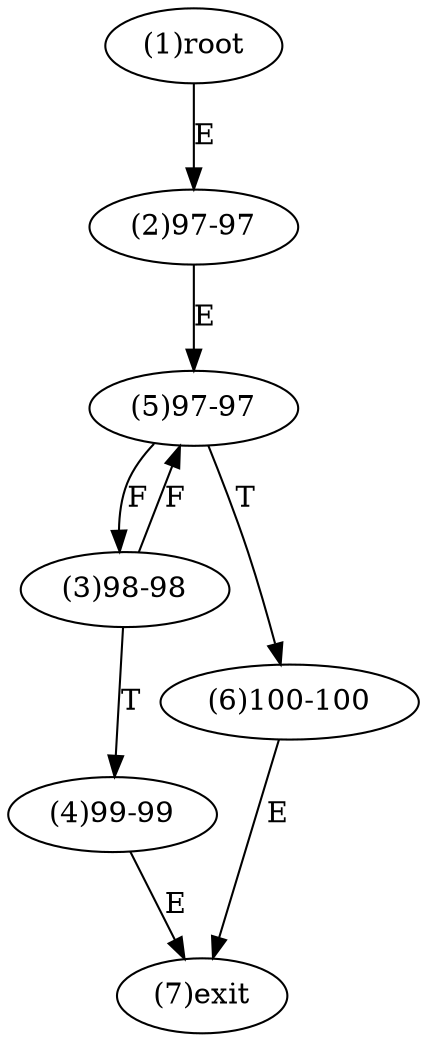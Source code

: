 digraph "" { 
1[ label="(1)root"];
2[ label="(2)97-97"];
3[ label="(3)98-98"];
4[ label="(4)99-99"];
5[ label="(5)97-97"];
6[ label="(6)100-100"];
7[ label="(7)exit"];
1->2[ label="E"];
2->5[ label="E"];
3->5[ label="F"];
3->4[ label="T"];
4->7[ label="E"];
5->3[ label="F"];
5->6[ label="T"];
6->7[ label="E"];
}